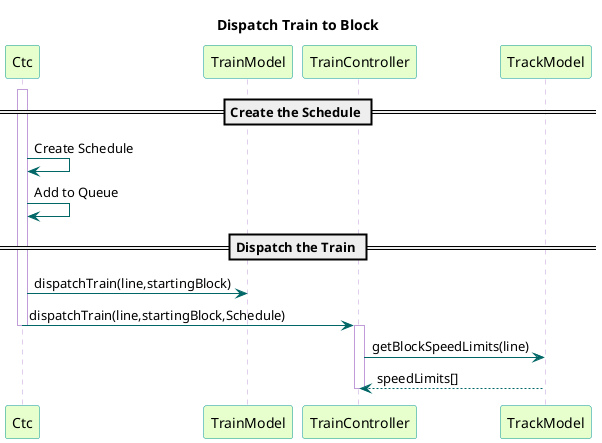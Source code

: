 @startuml

title Dispatch Train to Block

skinparam sequence {
  BackgroundColor transparent
  ParticipantBackgroundColor #e6ffcc
  ParticipantBorderColor 	#049595
  PackageBorderCOlor  #049595
  ArrowColor #006666
  LifeLineBorderColor #c09cd9
}

participant Ctc
participant TrainModel
participant TrainController
participant TrackModel

== Create the Schedule ==
activate Ctc
Ctc -> Ctc : Create Schedule
Ctc -> Ctc : Add to Queue
== Dispatch the Train ==
Ctc -> TrainModel : dispatchTrain(line,startingBlock)
Ctc -> TrainController : dispatchTrain(line,startingBlock,Schedule)
deactivate Ctc

activate TrainController
TrainController -> TrackModel : getBlockSpeedLimits(line)
TrackModel --> TrainController : speedLimits[]
deactivate TrainController

@enduml
